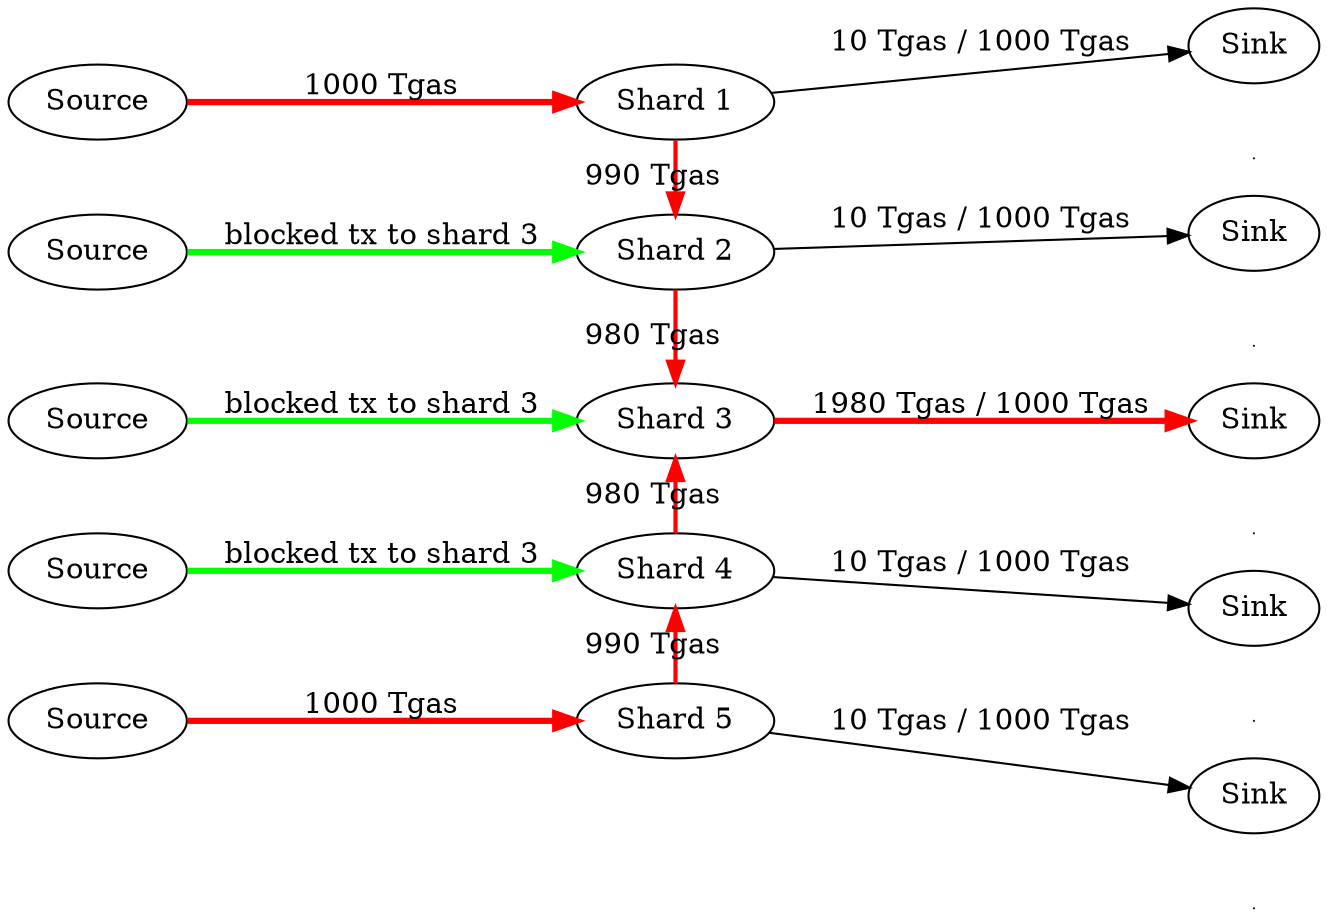 digraph G {
    rankdir=LR;

    // Invisible nodes for alignment
    {
        node [shape=point, width=0, height=0, label=""];
        invisible_sink1;
        invisible_sink2;
        invisible_sink3;
        invisible_sink4;
        invisible_sink5;
    }

    // Nodes
    subgraph cluster_shard1 {
        label = "Shard 1";
        style=filled;
        color=lightgrey;
        node [shape=ellipse];

        Source1 [label="Source"];
        Shard1 [label="Shard 1"];
        Sink1 [label="Sink"];

        Sink1 -> invisible_sink1 [style=invis];
    }

    subgraph cluster_shard2 {
        label = "Shard 2";
        style=filled;
        color=lightgrey;
        node [shape=ellipse];

        Source2 [label="Source"];
        Shard2 [label="Shard 2"];
        Sink2 [label="Sink"];

        invisible_sink1 -> invisible_sink2 [style=invis];
        Source1 -> Source2 [style=invis];
        Sink2 -> invisible_sink2 [style=invis];
    }

    subgraph cluster_shard3 {
        label = "Shard 3";
        style=filled;
        color=lightgrey;
        node [shape=ellipse];

        Source3 [label="Source"];
        Shard3 [label="Shard 3"];
        Sink3 [label="Sink"];

        invisible_sink2 -> invisible_sink3 [style=invis];
        Source2 -> Source3 [style=invis];
        Sink3 -> invisible_sink3 [style=invis];
    }

    subgraph cluster_shard4 {
        label = "Shard 4";
        style=filled;
        color=lightgrey;
        node [shape=ellipse];

        Source4 [label="Source"];
        Shard4 [label="Shard 4"];
        Sink4 [label="Sink"];

        invisible_sink3 -> invisible_sink4 [style=invis];
        Source3 -> Source4 [style=invis];
        Shard3 -> Shard4 [style=invis];
        Sink4 -> invisible_sink4 [style=invis];
    }

    subgraph cluster_shard5 {
        label = "Shard 5";
        style=filled;
        color=lightgrey;
        node [shape=ellipse];

        Source5 [label="Source"];
        Shard5 [label="Shard 5"];
        Sink5 [label="Sink"];

        invisible_sink4 -> invisible_sink5 [style=invis];
        Source4 -> Source5 [style=invis];
        Shard4 -> Shard5 [style=invis];
        Sink5 -> invisible_sink5 [style=invis];
    }

    // Edges
    Source1 -> Shard1 [label="1000 Tgas" color="red" penwidth=3];
    Source2 -> Shard2 [label="blocked tx to shard 3" color="green" penwidth=3];
    Source3 -> Shard3 [label="blocked tx to shard 3" color="green" penwidth=3];
    Source4 -> Shard4 [label="blocked tx to shard 3" color="green" penwidth=3];
    Source5 -> Shard5 [label="1000 Tgas" color="red" penwidth=3];

    Shard1 -> Sink1 [label="10 Tgas / 1000 Tgas"];
    Shard2 -> Sink2 [label="10 Tgas / 1000 Tgas"];
    Shard3 -> Sink3 [label="1980 Tgas / 1000 Tgas" color="red" penwidth=3];
    Shard4 -> Sink4 [label="10 Tgas / 1000 Tgas"];
    Shard5 -> Sink5 [label="10 Tgas / 1000 Tgas"];


    Shard1 -> Shard2 [label="990 Tgas" color="red" penwidth=2];
    Shard2 -> Shard3 [label="980 Tgas" color="red" penwidth=2];
    Shard4 -> Shard3 [label="980 Tgas" color="red" penwidth=2];
    Shard5 -> Shard4 [label="990 Tgas" color="red" penwidth=2];



    // Aligning subgraphs
    {rank=same; Source1; Source2; Source3; Source4; Source5;}
    {rank=same; Shard1; Shard2; Shard3; Shard4; Shard5;}
    {rank=same; Sink1; Sink2; Sink3; Sink4; Sink5; invisible_sink1; invisible_sink2; invisible_sink3; invisible_sink4; invisible_sink5;}
}
